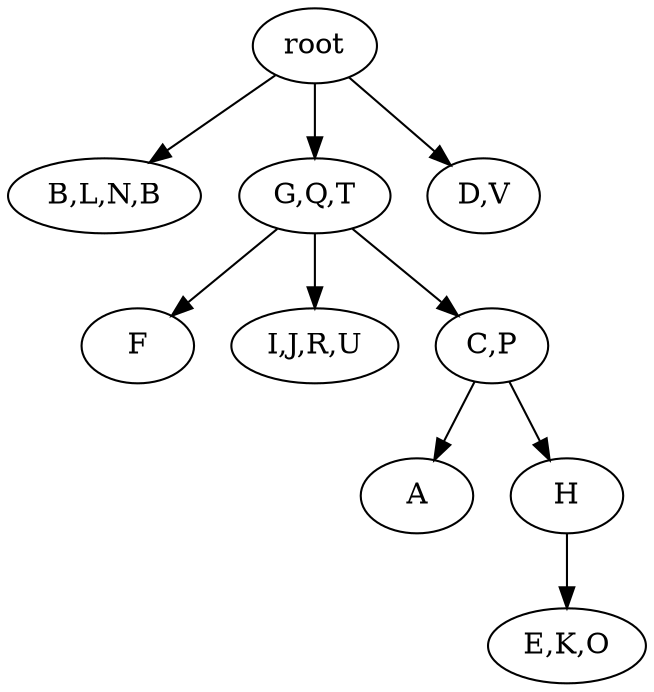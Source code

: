 strict digraph G {
	graph [name=G];
	0	 [label=root];
	3	 [label="B,L,N,B"];
	0 -> 3;
	1	 [label="G,Q,T"];
	0 -> 1;
	2	 [label="D,V"];
	0 -> 2;
	8	 [label=A];
	7	 [label=F];
	1 -> 7;
	6	 [label="I,J,R,U"];
	1 -> 6;
	5	 [label="C,P"];
	1 -> 5;
	4	 [label="E,K,O"];
	9	 [label=H];
	9 -> 4;
	5 -> 8;
	5 -> 9;
}
